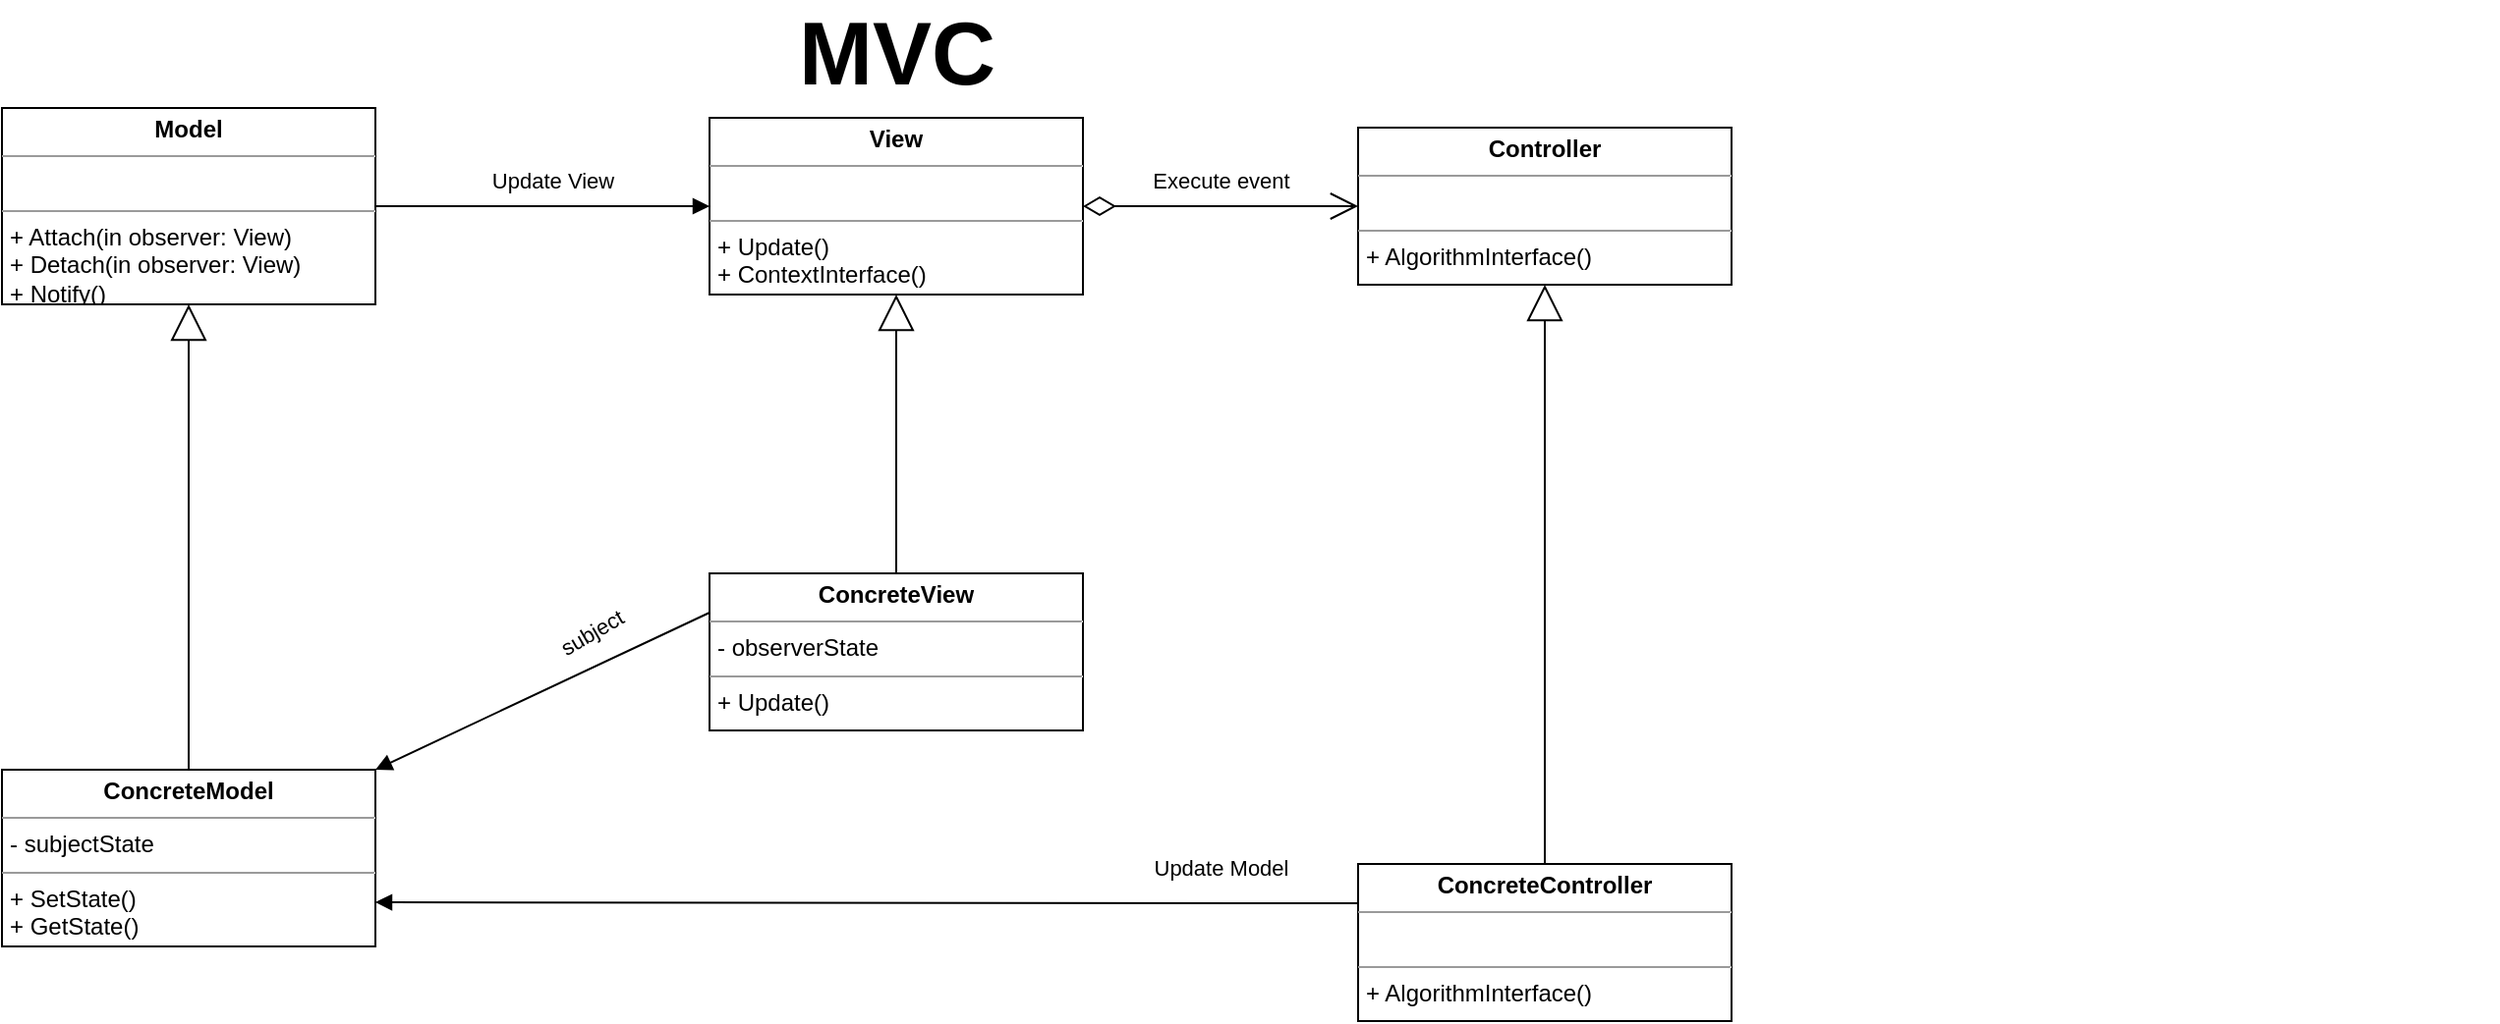 <mxfile version="14.9.8" type="github" pages="3">
  <diagram name="MVC" id="Q8OBK8jg8iarGJ4GkFMG">
    <mxGraphModel dx="1665" dy="678" grid="1" gridSize="10" guides="1" tooltips="1" connect="1" arrows="1" fold="1" page="1" pageScale="1" pageWidth="850" pageHeight="1100" math="0" shadow="0">
      <root>
        <mxCell id="kVNsoRKstzG-KrucpYmG-0" />
        <mxCell id="kVNsoRKstzG-KrucpYmG-1" parent="kVNsoRKstzG-KrucpYmG-0" />
        <mxCell id="kVNsoRKstzG-KrucpYmG-2" value="&lt;p style=&quot;margin: 0px ; margin-top: 4px ; text-align: center&quot;&gt;&lt;b&gt;Controller&lt;/b&gt;&lt;/p&gt;&lt;hr size=&quot;1&quot;&gt;&lt;p style=&quot;margin: 0px ; margin-left: 4px&quot;&gt;&lt;br&gt;&lt;/p&gt;&lt;hr size=&quot;1&quot;&gt;&lt;p style=&quot;margin: 0px ; margin-left: 4px&quot;&gt;+ AlgorithmInterface()&lt;br&gt;&lt;/p&gt;" style="verticalAlign=top;align=left;overflow=fill;fontSize=12;fontFamily=Helvetica;html=1;" parent="kVNsoRKstzG-KrucpYmG-1" vertex="1">
          <mxGeometry x="1040" y="83" width="190" height="80" as="geometry" />
        </mxCell>
        <mxCell id="kVNsoRKstzG-KrucpYmG-3" value="&lt;p style=&quot;margin: 0px ; margin-top: 4px ; text-align: center&quot;&gt;&lt;b&gt;ConcreteController&lt;/b&gt;&lt;/p&gt;&lt;hr size=&quot;1&quot;&gt;&lt;p style=&quot;margin: 0px ; margin-left: 4px&quot;&gt;&lt;br&gt;&lt;/p&gt;&lt;hr size=&quot;1&quot;&gt;&lt;p style=&quot;margin: 0px ; margin-left: 4px&quot;&gt;+ AlgorithmInterface()&lt;br&gt;&lt;/p&gt;" style="verticalAlign=top;align=left;overflow=fill;fontSize=12;fontFamily=Helvetica;html=1;" parent="kVNsoRKstzG-KrucpYmG-1" vertex="1">
          <mxGeometry x="1040" y="458" width="190" height="80" as="geometry" />
        </mxCell>
        <mxCell id="kVNsoRKstzG-KrucpYmG-4" value="&lt;p style=&quot;margin: 0px ; margin-top: 4px ; text-align: center&quot;&gt;&lt;b&gt;View&lt;/b&gt;&lt;/p&gt;&lt;hr size=&quot;1&quot;&gt;&lt;p style=&quot;margin: 0px ; margin-left: 4px&quot;&gt;&lt;br&gt;&lt;/p&gt;&lt;hr size=&quot;1&quot;&gt;&lt;p style=&quot;margin: 0px ; margin-left: 4px&quot;&gt;+ Update()&lt;br&gt;&lt;/p&gt;&lt;p style=&quot;margin: 0px ; margin-left: 4px&quot;&gt;+ ContextInterface()&lt;/p&gt;" style="verticalAlign=top;align=left;overflow=fill;fontSize=12;fontFamily=Helvetica;html=1;" parent="kVNsoRKstzG-KrucpYmG-1" vertex="1">
          <mxGeometry x="710" y="78" width="190" height="90" as="geometry" />
        </mxCell>
        <mxCell id="kVNsoRKstzG-KrucpYmG-5" value="&lt;p style=&quot;margin: 0px ; margin-top: 4px ; text-align: center&quot;&gt;&lt;b&gt;Model&lt;/b&gt;&lt;/p&gt;&lt;hr size=&quot;1&quot;&gt;&lt;p style=&quot;margin: 0px ; margin-left: 4px&quot;&gt;&lt;br&gt;&lt;/p&gt;&lt;hr size=&quot;1&quot;&gt;&lt;p style=&quot;margin: 0px ; margin-left: 4px&quot;&gt;+ Attach(in observer: View)&lt;br&gt;&lt;/p&gt;&lt;p style=&quot;margin: 0px ; margin-left: 4px&quot;&gt;+ Detach(in observer: View)&lt;/p&gt;&lt;p style=&quot;margin: 0px ; margin-left: 4px&quot;&gt;+ Notify()&lt;/p&gt;" style="verticalAlign=top;align=left;overflow=fill;fontSize=12;fontFamily=Helvetica;html=1;" parent="kVNsoRKstzG-KrucpYmG-1" vertex="1">
          <mxGeometry x="350" y="73" width="190" height="100" as="geometry" />
        </mxCell>
        <mxCell id="kVNsoRKstzG-KrucpYmG-6" value="&lt;p style=&quot;margin: 0px ; margin-top: 4px ; text-align: center&quot;&gt;&lt;b&gt;ConcreteModel&lt;/b&gt;&lt;/p&gt;&lt;hr size=&quot;1&quot;&gt;&lt;p style=&quot;margin: 0px ; margin-left: 4px&quot;&gt;- subjectState&lt;/p&gt;&lt;hr size=&quot;1&quot;&gt;&lt;p style=&quot;margin: 0px ; margin-left: 4px&quot;&gt;+ SetState()&lt;br&gt;&lt;/p&gt;&lt;p style=&quot;margin: 0px ; margin-left: 4px&quot;&gt;+ GetState()&lt;/p&gt;" style="verticalAlign=top;align=left;overflow=fill;fontSize=12;fontFamily=Helvetica;html=1;" parent="kVNsoRKstzG-KrucpYmG-1" vertex="1">
          <mxGeometry x="350" y="410" width="190" height="90" as="geometry" />
        </mxCell>
        <mxCell id="kVNsoRKstzG-KrucpYmG-7" value="&lt;p style=&quot;margin: 0px ; margin-top: 4px ; text-align: center&quot;&gt;&lt;b&gt;ConcreteView&lt;/b&gt;&lt;/p&gt;&lt;hr size=&quot;1&quot;&gt;&lt;p style=&quot;margin: 0px ; margin-left: 4px&quot;&gt;- observerState&lt;/p&gt;&lt;hr size=&quot;1&quot;&gt;&lt;p style=&quot;margin: 0px ; margin-left: 4px&quot;&gt;+ Update()&lt;/p&gt;" style="verticalAlign=top;align=left;overflow=fill;fontSize=12;fontFamily=Helvetica;html=1;" parent="kVNsoRKstzG-KrucpYmG-1" vertex="1">
          <mxGeometry x="710" y="310" width="190" height="80" as="geometry" />
        </mxCell>
        <mxCell id="kVNsoRKstzG-KrucpYmG-8" value="" style="endArrow=block;startArrow=none;endFill=1;startFill=0;html=1;entryX=0;entryY=0.5;entryDx=0;entryDy=0;exitX=1;exitY=0.5;exitDx=0;exitDy=0;" parent="kVNsoRKstzG-KrucpYmG-1" source="kVNsoRKstzG-KrucpYmG-5" target="kVNsoRKstzG-KrucpYmG-4" edge="1">
          <mxGeometry width="160" relative="1" as="geometry">
            <mxPoint x="520" y="180" as="sourcePoint" />
            <mxPoint x="680" y="180" as="targetPoint" />
          </mxGeometry>
        </mxCell>
        <mxCell id="kVNsoRKstzG-KrucpYmG-9" value="Update View" style="edgeLabel;html=1;align=center;verticalAlign=middle;resizable=0;points=[];" parent="kVNsoRKstzG-KrucpYmG-8" vertex="1" connectable="0">
          <mxGeometry x="0.238" y="-4" relative="1" as="geometry">
            <mxPoint x="-15" y="-17" as="offset" />
          </mxGeometry>
        </mxCell>
        <mxCell id="kVNsoRKstzG-KrucpYmG-10" value="" style="endArrow=block;endSize=16;endFill=0;html=1;entryX=0.5;entryY=1;entryDx=0;entryDy=0;exitX=0.5;exitY=0;exitDx=0;exitDy=0;" parent="kVNsoRKstzG-KrucpYmG-1" source="kVNsoRKstzG-KrucpYmG-3" target="kVNsoRKstzG-KrucpYmG-2" edge="1">
          <mxGeometry width="160" relative="1" as="geometry">
            <mxPoint x="1040" y="349.17" as="sourcePoint" />
            <mxPoint x="1200" y="349.17" as="targetPoint" />
          </mxGeometry>
        </mxCell>
        <mxCell id="kVNsoRKstzG-KrucpYmG-11" value="" style="endArrow=block;endSize=16;endFill=0;html=1;entryX=0.5;entryY=1;entryDx=0;entryDy=0;exitX=0.5;exitY=0;exitDx=0;exitDy=0;" parent="kVNsoRKstzG-KrucpYmG-1" source="kVNsoRKstzG-KrucpYmG-7" target="kVNsoRKstzG-KrucpYmG-4" edge="1">
          <mxGeometry width="160" relative="1" as="geometry">
            <mxPoint x="1145" y="460" as="sourcePoint" />
            <mxPoint x="1145" y="173" as="targetPoint" />
          </mxGeometry>
        </mxCell>
        <mxCell id="kVNsoRKstzG-KrucpYmG-12" value="" style="html=1;verticalAlign=bottom;endArrow=block;entryX=1;entryY=0;entryDx=0;entryDy=0;exitX=0;exitY=0.25;exitDx=0;exitDy=0;" parent="kVNsoRKstzG-KrucpYmG-1" source="kVNsoRKstzG-KrucpYmG-7" target="kVNsoRKstzG-KrucpYmG-6" edge="1">
          <mxGeometry width="80" relative="1" as="geometry">
            <mxPoint x="510" y="270" as="sourcePoint" />
            <mxPoint x="590" y="270" as="targetPoint" />
          </mxGeometry>
        </mxCell>
        <mxCell id="kVNsoRKstzG-KrucpYmG-13" value="subject" style="edgeLabel;html=1;align=center;verticalAlign=middle;resizable=0;points=[];rotation=-30;" parent="kVNsoRKstzG-KrucpYmG-12" vertex="1" connectable="0">
          <mxGeometry x="-0.446" y="-2" relative="1" as="geometry">
            <mxPoint x="-12" y="-10" as="offset" />
          </mxGeometry>
        </mxCell>
        <mxCell id="kVNsoRKstzG-KrucpYmG-14" value="" style="html=1;verticalAlign=bottom;endArrow=block;entryX=1;entryY=0.75;entryDx=0;entryDy=0;exitX=0;exitY=0.25;exitDx=0;exitDy=0;" parent="kVNsoRKstzG-KrucpYmG-1" source="kVNsoRKstzG-KrucpYmG-3" target="kVNsoRKstzG-KrucpYmG-6" edge="1">
          <mxGeometry width="80" relative="1" as="geometry">
            <mxPoint x="720" y="340" as="sourcePoint" />
            <mxPoint x="540" y="420" as="targetPoint" />
          </mxGeometry>
        </mxCell>
        <mxCell id="kVNsoRKstzG-KrucpYmG-15" value="Update Model" style="edgeLabel;html=1;align=center;verticalAlign=middle;resizable=0;points=[];" parent="kVNsoRKstzG-KrucpYmG-14" vertex="1" connectable="0">
          <mxGeometry x="-0.681" y="-5" relative="1" as="geometry">
            <mxPoint x="10" y="-13" as="offset" />
          </mxGeometry>
        </mxCell>
        <mxCell id="kVNsoRKstzG-KrucpYmG-16" value="" style="endArrow=block;endSize=16;endFill=0;html=1;entryX=0.5;entryY=1;entryDx=0;entryDy=0;exitX=0.5;exitY=0;exitDx=0;exitDy=0;" parent="kVNsoRKstzG-KrucpYmG-1" source="kVNsoRKstzG-KrucpYmG-6" target="kVNsoRKstzG-KrucpYmG-5" edge="1">
          <mxGeometry width="160" relative="1" as="geometry">
            <mxPoint x="815" y="320" as="sourcePoint" />
            <mxPoint x="815" y="178" as="targetPoint" />
          </mxGeometry>
        </mxCell>
        <mxCell id="kVNsoRKstzG-KrucpYmG-17" value="" style="endArrow=open;html=1;endSize=12;startArrow=diamondThin;startSize=14;startFill=0;edgeStyle=orthogonalEdgeStyle;align=left;verticalAlign=bottom;entryX=0;entryY=0.5;entryDx=0;entryDy=0;exitX=1;exitY=0.5;exitDx=0;exitDy=0;" parent="kVNsoRKstzG-KrucpYmG-1" source="kVNsoRKstzG-KrucpYmG-4" target="kVNsoRKstzG-KrucpYmG-2" edge="1">
          <mxGeometry x="-1" y="3" relative="1" as="geometry">
            <mxPoint x="950" y="240" as="sourcePoint" />
            <mxPoint x="1110" y="240" as="targetPoint" />
          </mxGeometry>
        </mxCell>
        <mxCell id="kVNsoRKstzG-KrucpYmG-18" value="Execute event" style="edgeLabel;html=1;align=center;verticalAlign=middle;resizable=0;points=[];" parent="kVNsoRKstzG-KrucpYmG-17" vertex="1" connectable="0">
          <mxGeometry x="0.217" relative="1" as="geometry">
            <mxPoint x="-15" y="-13" as="offset" />
          </mxGeometry>
        </mxCell>
        <mxCell id="kVNsoRKstzG-KrucpYmG-19" value="&lt;b&gt;&lt;font style=&quot;font-size: 45px&quot;&gt;MVC&lt;/font&gt;&lt;/b&gt;" style="text;html=1;align=center;verticalAlign=middle;resizable=0;points=[];autosize=1;strokeColor=none;" parent="kVNsoRKstzG-KrucpYmG-1" vertex="1">
          <mxGeometry x="745" y="30" width="120" height="30" as="geometry" />
        </mxCell>
        <mxCell id="G8QF4jjXt0H6wnl6vb13-0" value="" style="shape=image;verticalLabelPosition=bottom;labelBackgroundColor=#ffffff;verticalAlign=top;aspect=fixed;imageAspect=0;image=https://upload.wikimedia.org/wikipedia/commons/f/fd/MVC-Process.png;" vertex="1" parent="kVNsoRKstzG-KrucpYmG-1">
          <mxGeometry x="1300" y="90" width="320" height="350" as="geometry" />
        </mxCell>
      </root>
    </mxGraphModel>
  </diagram>
  <diagram id="Fx8kKY_BRM-Lc1JYMPlF" name="MVP">
    <mxGraphModel dx="1332" dy="542" grid="1" gridSize="10" guides="1" tooltips="1" connect="1" arrows="1" fold="1" page="1" pageScale="1" pageWidth="850" pageHeight="1100" math="0" shadow="0">
      <root>
        <mxCell id="0" />
        <mxCell id="1" parent="0" />
        <mxCell id="iWd5NyOoECmbzADoSU0J-9" value="&lt;p style=&quot;margin: 0px ; margin-top: 4px ; text-align: center&quot;&gt;&lt;b&gt;View&lt;/b&gt;&lt;/p&gt;&lt;hr size=&quot;1&quot;&gt;&lt;p style=&quot;margin: 0px ; margin-left: 4px&quot;&gt;&lt;br&gt;&lt;/p&gt;&lt;hr size=&quot;1&quot;&gt;&lt;p style=&quot;margin: 0px ; margin-left: 4px&quot;&gt;+ Update()&lt;/p&gt;" style="verticalAlign=top;align=left;overflow=fill;fontSize=12;fontFamily=Helvetica;html=1;" parent="1" vertex="1">
          <mxGeometry x="120" y="230" width="90" height="80" as="geometry" />
        </mxCell>
        <mxCell id="iWd5NyOoECmbzADoSU0J-10" value="&lt;p style=&quot;margin: 0px ; margin-top: 4px ; text-align: center&quot;&gt;&lt;b&gt;Model&lt;/b&gt;&lt;/p&gt;&lt;hr size=&quot;1&quot;&gt;&lt;p style=&quot;margin: 0px ; margin-left: 4px&quot;&gt;&lt;br&gt;&lt;/p&gt;&lt;hr size=&quot;1&quot;&gt;&lt;p style=&quot;margin: 0px ; margin-left: 4px&quot;&gt;+ SetState()&lt;/p&gt;&lt;p style=&quot;margin: 0px ; margin-left: 4px&quot;&gt;+ GetState()&lt;/p&gt;" style="verticalAlign=top;align=left;overflow=fill;fontSize=12;fontFamily=Helvetica;html=1;" parent="1" vertex="1">
          <mxGeometry x="100" y="518" width="110" height="100" as="geometry" />
        </mxCell>
        <mxCell id="iWd5NyOoECmbzADoSU0J-30" value="&lt;b&gt;&lt;font style=&quot;font-size: 45px&quot;&gt;MVP&lt;/font&gt;&lt;/b&gt;" style="text;html=1;align=center;verticalAlign=middle;resizable=0;points=[];autosize=1;strokeColor=none;" parent="1" vertex="1">
          <mxGeometry x="400" y="90" width="110" height="30" as="geometry" />
        </mxCell>
        <mxCell id="wLuInHaEAMxixHWDk6zt-2" value="&lt;p style=&quot;margin: 0px ; margin-top: 4px ; text-align: center&quot;&gt;&lt;b&gt;Interactor&lt;/b&gt;&lt;/p&gt;&lt;hr size=&quot;1&quot;&gt;&lt;p style=&quot;margin: 0px ; margin-left: 4px&quot;&gt;&lt;br&gt;&lt;/p&gt;&lt;hr size=&quot;1&quot;&gt;&lt;p style=&quot;margin: 0px ; margin-left: 4px&quot;&gt;+ AddItem()&lt;/p&gt;" style="verticalAlign=top;align=left;overflow=fill;fontSize=12;fontFamily=Helvetica;html=1;" parent="1" vertex="1">
          <mxGeometry x="410" y="160" width="90" height="80" as="geometry" />
        </mxCell>
        <mxCell id="wLuInHaEAMxixHWDk6zt-3" value="&lt;p style=&quot;margin: 0px ; margin-top: 4px ; text-align: center&quot;&gt;&lt;b&gt;Presenter&lt;/b&gt;&lt;/p&gt;&lt;hr size=&quot;1&quot;&gt;&lt;p style=&quot;margin: 0px ; margin-left: 4px&quot;&gt;&lt;br&gt;&lt;/p&gt;&lt;hr size=&quot;1&quot;&gt;&lt;p style=&quot;margin: 0px ; margin-left: 4px&quot;&gt;+ CreateView()&lt;/p&gt;" style="verticalAlign=top;align=left;overflow=fill;fontSize=12;fontFamily=Helvetica;html=1;" parent="1" vertex="1">
          <mxGeometry x="410" y="370" width="90" height="80" as="geometry" />
        </mxCell>
        <mxCell id="wLuInHaEAMxixHWDk6zt-4" value="&lt;p style=&quot;margin: 0px ; margin-top: 4px ; text-align: center&quot;&gt;&lt;b&gt;Command&lt;/b&gt;&lt;/p&gt;&lt;hr size=&quot;1&quot;&gt;&lt;p style=&quot;margin: 0px ; margin-left: 4px&quot;&gt;&lt;br&gt;&lt;/p&gt;&lt;hr size=&quot;1&quot;&gt;&lt;p style=&quot;margin: 0px ; margin-left: 4px&quot;&gt;+ doCommand()&lt;/p&gt;&lt;p style=&quot;margin: 0px ; margin-left: 4px&quot;&gt;+ undoCommand&lt;/p&gt;" style="verticalAlign=top;align=left;overflow=fill;fontSize=12;fontFamily=Helvetica;html=1;" parent="1" vertex="1">
          <mxGeometry x="400" y="528" width="110" height="92" as="geometry" />
        </mxCell>
        <mxCell id="wLuInHaEAMxixHWDk6zt-5" value="&lt;p style=&quot;margin: 0px ; margin-top: 4px ; text-align: center&quot;&gt;&lt;b&gt;Selection&lt;/b&gt;&lt;/p&gt;&lt;hr size=&quot;1&quot;&gt;&lt;p style=&quot;margin: 0px ; margin-left: 4px&quot;&gt;- State&lt;/p&gt;&lt;hr size=&quot;1&quot;&gt;&lt;p style=&quot;margin: 0px ; margin-left: 4px&quot;&gt;&lt;br&gt;&lt;/p&gt;" style="verticalAlign=top;align=left;overflow=fill;fontSize=12;fontFamily=Helvetica;html=1;" parent="1" vertex="1">
          <mxGeometry x="640" y="370" width="90" height="80" as="geometry" />
        </mxCell>
        <mxCell id="wLuInHaEAMxixHWDk6zt-10" value="" style="endArrow=open;endFill=1;endSize=12;html=1;entryX=0.75;entryY=1;entryDx=0;entryDy=0;exitX=0.75;exitY=0;exitDx=0;exitDy=0;" parent="1" source="wLuInHaEAMxixHWDk6zt-3" target="wLuInHaEAMxixHWDk6zt-2" edge="1">
          <mxGeometry width="160" relative="1" as="geometry">
            <mxPoint x="220" y="460" as="sourcePoint" />
            <mxPoint x="380" y="460" as="targetPoint" />
          </mxGeometry>
        </mxCell>
        <mxCell id="wLuInHaEAMxixHWDk6zt-11" value="" style="endArrow=open;endFill=1;endSize=12;html=1;entryX=0.25;entryY=0;entryDx=0;entryDy=0;exitX=0.25;exitY=1;exitDx=0;exitDy=0;" parent="1" source="wLuInHaEAMxixHWDk6zt-2" target="wLuInHaEAMxixHWDk6zt-3" edge="1">
          <mxGeometry width="160" relative="1" as="geometry">
            <mxPoint x="487.5" y="380" as="sourcePoint" />
            <mxPoint x="487.5" y="250" as="targetPoint" />
          </mxGeometry>
        </mxCell>
        <mxCell id="wLuInHaEAMxixHWDk6zt-12" value="" style="endArrow=open;endFill=1;endSize=12;html=1;entryX=0;entryY=0.25;entryDx=0;entryDy=0;exitX=1;exitY=0.25;exitDx=0;exitDy=0;" parent="1" source="iWd5NyOoECmbzADoSU0J-9" target="wLuInHaEAMxixHWDk6zt-2" edge="1">
          <mxGeometry width="160" relative="1" as="geometry">
            <mxPoint x="442.5" y="250" as="sourcePoint" />
            <mxPoint x="442.5" y="380" as="targetPoint" />
          </mxGeometry>
        </mxCell>
        <mxCell id="wLuInHaEAMxixHWDk6zt-14" value="" style="endArrow=open;html=1;endSize=12;startArrow=diamondThin;startSize=14;startFill=0;edgeStyle=orthogonalEdgeStyle;align=left;verticalAlign=bottom;entryX=1;entryY=0.5;entryDx=0;entryDy=0;exitX=0;exitY=0.25;exitDx=0;exitDy=0;" parent="1" source="wLuInHaEAMxixHWDk6zt-3" target="iWd5NyOoECmbzADoSU0J-9" edge="1">
          <mxGeometry x="-1" y="3" relative="1" as="geometry">
            <mxPoint x="150" y="430" as="sourcePoint" />
            <mxPoint x="310" y="430" as="targetPoint" />
          </mxGeometry>
        </mxCell>
        <mxCell id="wLuInHaEAMxixHWDk6zt-15" value="" style="endArrow=open;html=1;endSize=12;startArrow=diamondThin;startSize=14;startFill=0;edgeStyle=orthogonalEdgeStyle;align=left;verticalAlign=bottom;entryX=1;entryY=0.25;entryDx=0;entryDy=0;exitX=0;exitY=0.75;exitDx=0;exitDy=0;" parent="1" source="wLuInHaEAMxixHWDk6zt-3" target="iWd5NyOoECmbzADoSU0J-10" edge="1">
          <mxGeometry x="-1" y="3" relative="1" as="geometry">
            <mxPoint x="420" y="400" as="sourcePoint" />
            <mxPoint x="220" y="280" as="targetPoint" />
          </mxGeometry>
        </mxCell>
        <mxCell id="wLuInHaEAMxixHWDk6zt-16" value="" style="endArrow=open;html=1;endSize=12;startArrow=diamondThin;startSize=14;startFill=0;edgeStyle=orthogonalEdgeStyle;align=left;verticalAlign=bottom;entryX=0.5;entryY=0;entryDx=0;entryDy=0;exitX=0.5;exitY=1;exitDx=0;exitDy=0;" parent="1" source="wLuInHaEAMxixHWDk6zt-3" target="wLuInHaEAMxixHWDk6zt-4" edge="1">
          <mxGeometry x="-1" y="3" relative="1" as="geometry">
            <mxPoint x="420" y="440" as="sourcePoint" />
            <mxPoint x="220" y="553" as="targetPoint" />
          </mxGeometry>
        </mxCell>
        <mxCell id="wLuInHaEAMxixHWDk6zt-17" value="" style="endArrow=open;html=1;endSize=12;startArrow=diamondThin;startSize=14;startFill=0;edgeStyle=orthogonalEdgeStyle;align=left;verticalAlign=bottom;entryX=0;entryY=0.5;entryDx=0;entryDy=0;exitX=1;exitY=0.5;exitDx=0;exitDy=0;" parent="1" source="wLuInHaEAMxixHWDk6zt-3" target="wLuInHaEAMxixHWDk6zt-5" edge="1">
          <mxGeometry x="-1" y="3" relative="1" as="geometry">
            <mxPoint x="465" y="460" as="sourcePoint" />
            <mxPoint x="465" y="538" as="targetPoint" />
          </mxGeometry>
        </mxCell>
      </root>
    </mxGraphModel>
  </diagram>
  <diagram name="MVVM" id="uQm-4-SEOfxKTQ9WFlBp">
    <mxGraphModel dx="784" dy="319" grid="1" gridSize="10" guides="1" tooltips="1" connect="1" arrows="1" fold="1" page="1" pageScale="1" pageWidth="850" pageHeight="1100" math="0" shadow="0">
      <root>
        <mxCell id="yLuWPBMP9b1I59TNnEor-0" />
        <mxCell id="yLuWPBMP9b1I59TNnEor-1" parent="yLuWPBMP9b1I59TNnEor-0" />
        <mxCell id="yLuWPBMP9b1I59TNnEor-19" value="&lt;b&gt;&lt;font style=&quot;font-size: 45px&quot;&gt;MVVM&lt;/font&gt;&lt;/b&gt;" style="text;html=1;align=center;verticalAlign=middle;resizable=0;points=[];autosize=1;strokeColor=none;" parent="yLuWPBMP9b1I59TNnEor-1" vertex="1">
          <mxGeometry x="330" y="40" width="150" height="30" as="geometry" />
        </mxCell>
        <mxCell id="U1lQwH7t_C2MimtDIi9y-0" value="&lt;p style=&quot;margin: 0px ; margin-top: 4px ; text-align: center&quot;&gt;&lt;b&gt;View&lt;/b&gt;&lt;/p&gt;&lt;hr size=&quot;1&quot;&gt;&lt;p style=&quot;margin: 0px ; margin-left: 4px&quot;&gt;&lt;br&gt;&lt;/p&gt;&lt;hr size=&quot;1&quot;&gt;&lt;p style=&quot;margin: 0px ; margin-left: 4px&quot;&gt;+ Update()&lt;/p&gt;" style="verticalAlign=top;align=left;overflow=fill;fontSize=12;fontFamily=Helvetica;html=1;" parent="yLuWPBMP9b1I59TNnEor-1" vertex="1">
          <mxGeometry x="90" y="120" width="90" height="80" as="geometry" />
        </mxCell>
        <mxCell id="U1lQwH7t_C2MimtDIi9y-1" value="&lt;p style=&quot;margin: 0px ; margin-top: 4px ; text-align: center&quot;&gt;&lt;b&gt;Model&lt;/b&gt;&lt;/p&gt;&lt;hr size=&quot;1&quot;&gt;&lt;p style=&quot;margin: 0px ; margin-left: 4px&quot;&gt;&lt;br&gt;&lt;/p&gt;&lt;hr size=&quot;1&quot;&gt;&lt;p style=&quot;margin: 0px ; margin-left: 4px&quot;&gt;+ GetData()&lt;/p&gt;" style="verticalAlign=top;align=left;overflow=fill;fontSize=12;fontFamily=Helvetica;html=1;" parent="yLuWPBMP9b1I59TNnEor-1" vertex="1">
          <mxGeometry x="550" y="120" width="110" height="80" as="geometry" />
        </mxCell>
        <mxCell id="U1lQwH7t_C2MimtDIi9y-4" value="&lt;p style=&quot;margin: 0px ; margin-top: 4px ; text-align: center&quot;&gt;&lt;b&gt;Command&lt;/b&gt;&lt;/p&gt;&lt;hr size=&quot;1&quot;&gt;&lt;p style=&quot;margin: 0px ; margin-left: 4px&quot;&gt;&lt;br&gt;&lt;/p&gt;&lt;hr size=&quot;1&quot;&gt;&lt;p style=&quot;margin: 0px ; margin-left: 4px&quot;&gt;+ doCommand()&lt;/p&gt;&lt;p style=&quot;margin: 0px ; margin-left: 4px&quot;&gt;+ undoCommand&lt;/p&gt;" style="verticalAlign=top;align=left;overflow=fill;fontSize=12;fontFamily=Helvetica;html=1;" parent="yLuWPBMP9b1I59TNnEor-1" vertex="1">
          <mxGeometry x="350" y="258" width="110" height="92" as="geometry" />
        </mxCell>
        <mxCell id="U1lQwH7t_C2MimtDIi9y-13" value="&lt;p style=&quot;margin: 0px ; margin-top: 4px ; text-align: center&quot;&gt;&lt;b&gt;ViewModel&lt;/b&gt;&lt;/p&gt;&lt;hr size=&quot;1&quot;&gt;&lt;p style=&quot;margin: 0px ; margin-left: 4px&quot;&gt;- State&lt;/p&gt;&lt;hr size=&quot;1&quot;&gt;&lt;p style=&quot;margin: 0px ; margin-left: 4px&quot;&gt;+ Notify()&lt;/p&gt;" style="verticalAlign=top;align=left;overflow=fill;fontSize=12;fontFamily=Helvetica;html=1;" parent="yLuWPBMP9b1I59TNnEor-1" vertex="1">
          <mxGeometry x="360" y="120" width="90" height="80" as="geometry" />
        </mxCell>
        <mxCell id="U1lQwH7t_C2MimtDIi9y-14" value="" style="endArrow=open;endFill=1;endSize=12;html=1;entryX=1;entryY=0.25;entryDx=0;entryDy=0;exitX=0;exitY=0.25;exitDx=0;exitDy=0;" parent="yLuWPBMP9b1I59TNnEor-1" source="U1lQwH7t_C2MimtDIi9y-13" target="U1lQwH7t_C2MimtDIi9y-0" edge="1">
          <mxGeometry width="160" relative="1" as="geometry">
            <mxPoint x="330" y="60" as="sourcePoint" />
            <mxPoint x="490" y="60" as="targetPoint" />
          </mxGeometry>
        </mxCell>
        <mxCell id="U1lQwH7t_C2MimtDIi9y-15" value="" style="endArrow=open;endFill=1;endSize=12;html=1;entryX=0;entryY=0.75;entryDx=0;entryDy=0;exitX=1;exitY=0.75;exitDx=0;exitDy=0;" parent="yLuWPBMP9b1I59TNnEor-1" source="U1lQwH7t_C2MimtDIi9y-0" target="U1lQwH7t_C2MimtDIi9y-13" edge="1">
          <mxGeometry width="160" relative="1" as="geometry">
            <mxPoint x="370" y="150.0" as="sourcePoint" />
            <mxPoint x="190.0" y="150.0" as="targetPoint" />
          </mxGeometry>
        </mxCell>
        <mxCell id="U1lQwH7t_C2MimtDIi9y-17" value="Update View" style="edgeLabel;html=1;align=center;verticalAlign=middle;resizable=0;points=[];" parent="U1lQwH7t_C2MimtDIi9y-15" vertex="1" connectable="0">
          <mxGeometry x="0.222" y="3" relative="1" as="geometry">
            <mxPoint x="-14" y="-47" as="offset" />
          </mxGeometry>
        </mxCell>
        <mxCell id="U1lQwH7t_C2MimtDIi9y-18" value="subject" style="edgeLabel;html=1;align=center;verticalAlign=middle;resizable=0;points=[];" parent="U1lQwH7t_C2MimtDIi9y-15" vertex="1" connectable="0">
          <mxGeometry x="0.191" y="5" relative="1" as="geometry">
            <mxPoint x="-17" y="-5" as="offset" />
          </mxGeometry>
        </mxCell>
        <mxCell id="U1lQwH7t_C2MimtDIi9y-19" value="" style="endArrow=open;html=1;endSize=12;startArrow=diamondThin;startSize=14;startFill=0;edgeStyle=orthogonalEdgeStyle;align=left;verticalAlign=bottom;exitX=1;exitY=0.5;exitDx=0;exitDy=0;entryX=0;entryY=0.5;entryDx=0;entryDy=0;" parent="yLuWPBMP9b1I59TNnEor-1" source="U1lQwH7t_C2MimtDIi9y-13" target="U1lQwH7t_C2MimtDIi9y-1" edge="1">
          <mxGeometry x="-1" y="3" relative="1" as="geometry">
            <mxPoint x="510" y="260" as="sourcePoint" />
            <mxPoint x="510" y="160" as="targetPoint" />
          </mxGeometry>
        </mxCell>
        <mxCell id="U1lQwH7t_C2MimtDIi9y-20" value="" style="endArrow=open;html=1;endSize=12;startArrow=diamondThin;startSize=14;startFill=0;edgeStyle=orthogonalEdgeStyle;align=left;verticalAlign=bottom;exitX=0.5;exitY=1;exitDx=0;exitDy=0;entryX=0.5;entryY=0;entryDx=0;entryDy=0;" parent="yLuWPBMP9b1I59TNnEor-1" source="U1lQwH7t_C2MimtDIi9y-13" target="U1lQwH7t_C2MimtDIi9y-4" edge="1">
          <mxGeometry x="-1" y="3" relative="1" as="geometry">
            <mxPoint x="460" y="170" as="sourcePoint" />
            <mxPoint x="560" y="170" as="targetPoint" />
          </mxGeometry>
        </mxCell>
      </root>
    </mxGraphModel>
  </diagram>
</mxfile>
